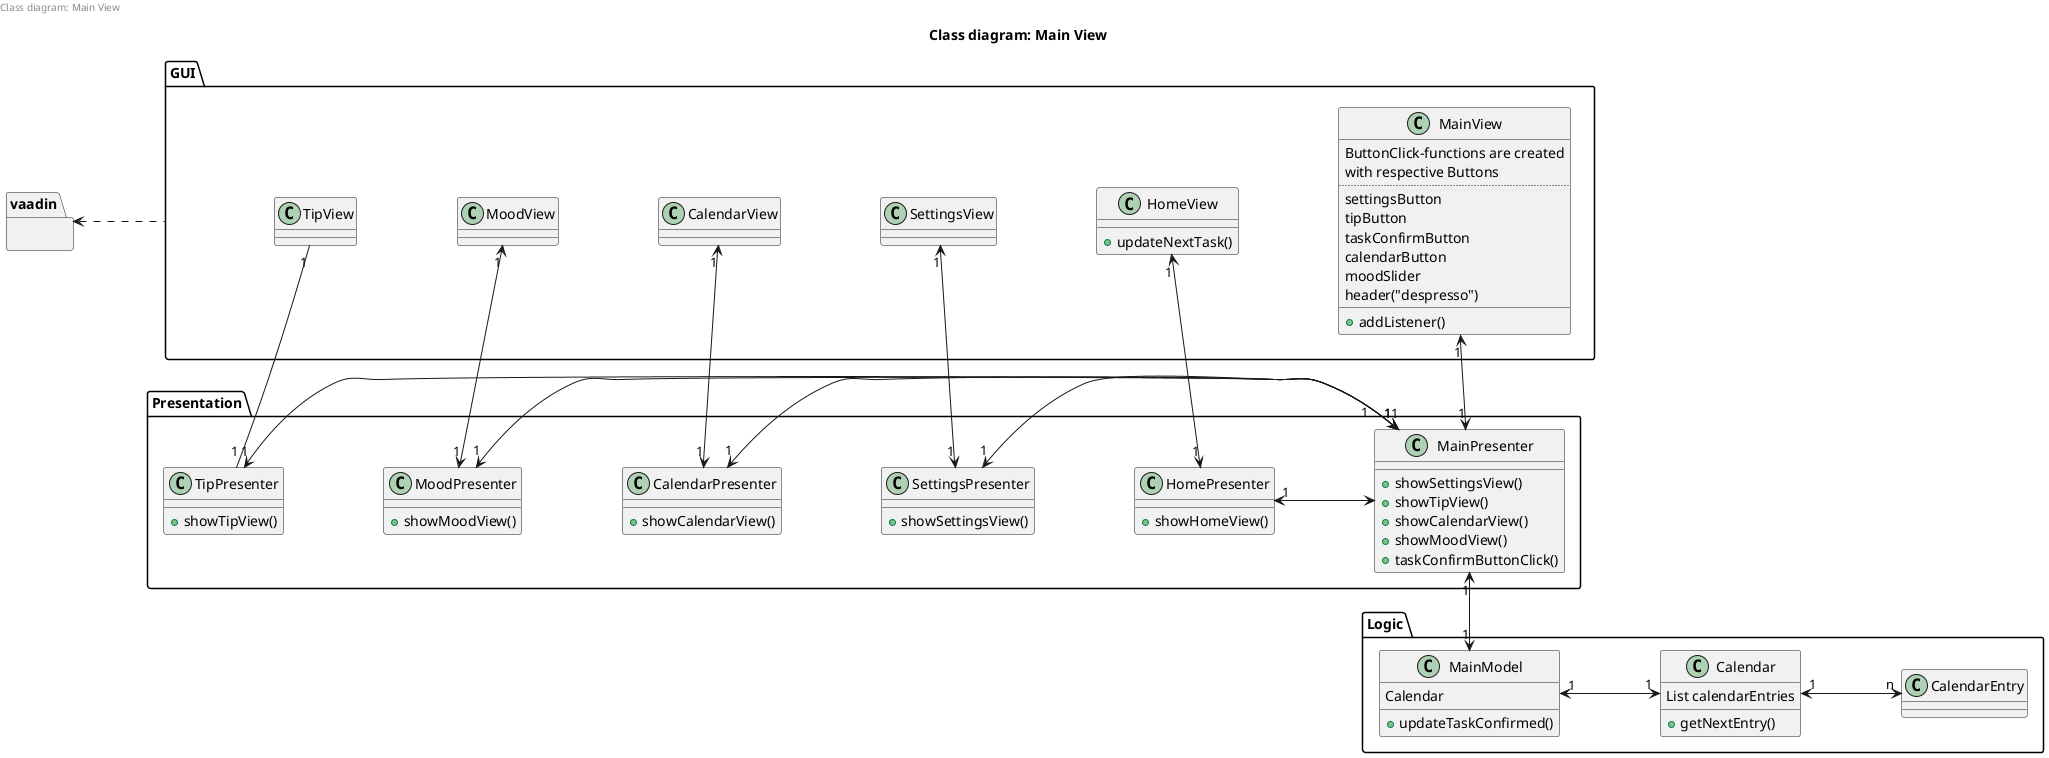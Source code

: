 @startuml

skinparam nodesep 100
/'skinparam ranksep 200'/

left header
Class diagram: Main View
endheader

title Class diagram: Main View

/' Define the dependencies
Entry <|-- ToDo
'/


/' Define the class details'/

package vaadin {
}

package GUI {
    class MainView {
    ButtonClick-functions are created
    with respective Buttons
    ..
    settingsButton
    tipButton
    taskConfirmButton
    calendarButton
    moodSlider
    header("despresso")
    __
    + addListener()
    }

    class HomeView {
    + updateNextTask()
    }

    class SettingsView {
    }
    class CalendarView {
    }
    class MoodView {
    }
    class TipView {
    }
}

package Presentation {
    class MainPresenter{
    + showSettingsView()
    + showTipView()
    + showCalendarView()
    + showMoodView()
    + taskConfirmButtonClick()
    }

    class HomePresenter {
    + showHomeView()
    }

    class SettingsPresenter {
    + showSettingsView()
    }
    class CalendarPresenter {
    + showCalendarView()
    }
    class TipPresenter {
    + showTipView()
    }
    class MoodPresenter {
    + showMoodView()
    }
}

package Logic {
    class MainModel {
    Calendar
    + updateTaskConfirmed()
    }

    class Calendar {
    List calendarEntries
    + getNextEntry()
    }

    class CalendarEntry {
    }
}

/' Define entity relations (?)'/

vaadin <. GUI

MainPresenter "1" <--> "1" MainView
MainPresenter "1" <-> "1" SettingsPresenter
MainPresenter "1" <-> "1" CalendarPresenter
MainPresenter "1" <-> "1" TipPresenter
MainPresenter "1" <-> "1" MoodPresenter
SettingsView "1" <--> "1" SettingsPresenter
HomeView "1" <--> "1" HomePresenter
Calendar "1" <-> "n" CalendarEntry
TipView "1" -- "1" TipPresenter
CalendarView "1" <--> "1" CalendarPresenter
MoodView "1" <--> "1" MoodPresenter
HomePresenter "1" <-> MainPresenter

MainPresenter "1" <--> "1" MainModel

MainModel "1" <-> "1" Calendar

@enduml